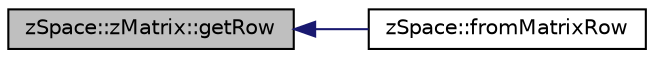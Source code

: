 digraph "zSpace::zMatrix::getRow"
{
  edge [fontname="Helvetica",fontsize="10",labelfontname="Helvetica",labelfontsize="10"];
  node [fontname="Helvetica",fontsize="10",shape=record];
  rankdir="LR";
  Node64 [label="zSpace::zMatrix::getRow",height=0.2,width=0.4,color="black", fillcolor="grey75", style="filled", fontcolor="black"];
  Node64 -> Node65 [dir="back",color="midnightblue",fontsize="10",style="solid",fontname="Helvetica"];
  Node65 [label="zSpace::fromMatrixRow",height=0.2,width=0.4,color="black", fillcolor="white", style="filled",URL="$group__z_vector_matrix_utilities.html#ga8a6437d21ef1d59766c0660d2837b84f",tooltip="This method a zVector from the input matrix row. "];
}
